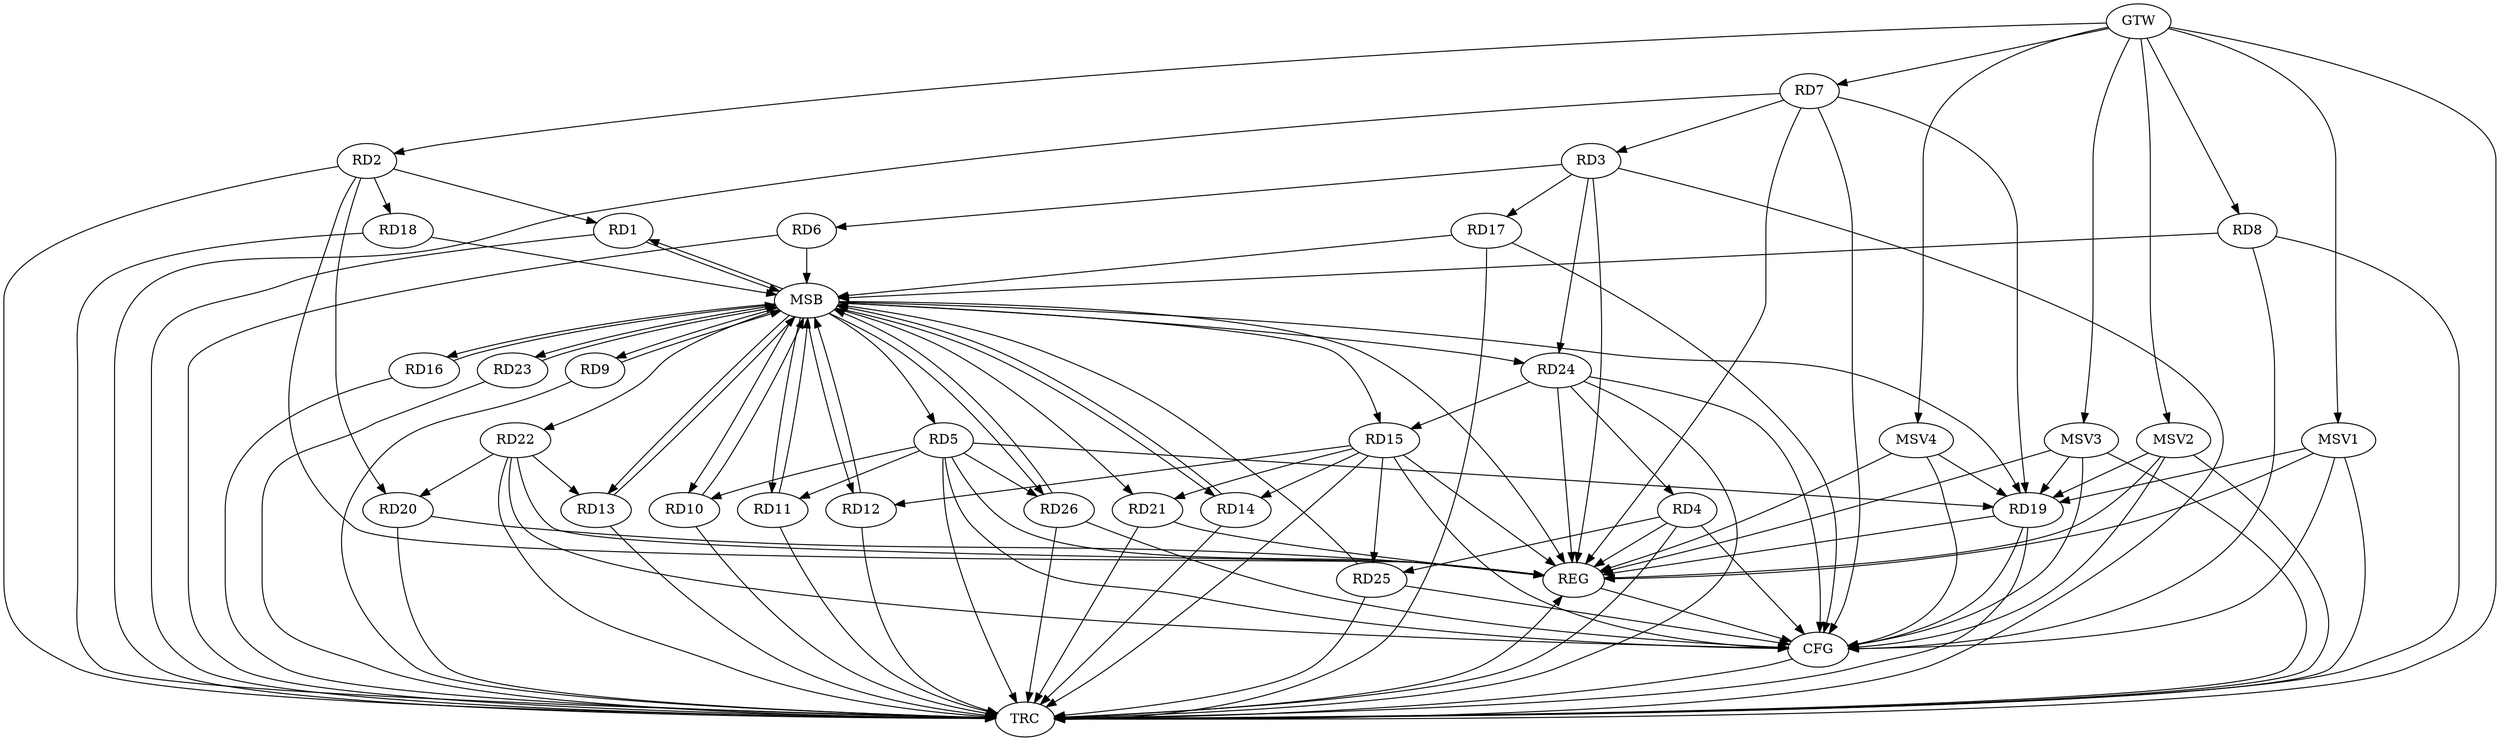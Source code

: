 strict digraph G {
  RD1 [ label="RD1" ];
  RD2 [ label="RD2" ];
  RD3 [ label="RD3" ];
  RD4 [ label="RD4" ];
  RD5 [ label="RD5" ];
  RD6 [ label="RD6" ];
  RD7 [ label="RD7" ];
  RD8 [ label="RD8" ];
  RD9 [ label="RD9" ];
  RD10 [ label="RD10" ];
  RD11 [ label="RD11" ];
  RD12 [ label="RD12" ];
  RD13 [ label="RD13" ];
  RD14 [ label="RD14" ];
  RD15 [ label="RD15" ];
  RD16 [ label="RD16" ];
  RD17 [ label="RD17" ];
  RD18 [ label="RD18" ];
  RD19 [ label="RD19" ];
  RD20 [ label="RD20" ];
  RD21 [ label="RD21" ];
  RD22 [ label="RD22" ];
  RD23 [ label="RD23" ];
  RD24 [ label="RD24" ];
  RD25 [ label="RD25" ];
  RD26 [ label="RD26" ];
  GTW [ label="GTW" ];
  REG [ label="REG" ];
  MSB [ label="MSB" ];
  CFG [ label="CFG" ];
  TRC [ label="TRC" ];
  MSV1 [ label="MSV1" ];
  MSV2 [ label="MSV2" ];
  MSV3 [ label="MSV3" ];
  MSV4 [ label="MSV4" ];
  RD2 -> RD1;
  RD2 -> RD18;
  RD2 -> RD20;
  RD3 -> RD6;
  RD7 -> RD3;
  RD3 -> RD17;
  RD3 -> RD24;
  RD24 -> RD4;
  RD4 -> RD25;
  RD5 -> RD10;
  RD5 -> RD11;
  RD5 -> RD19;
  RD5 -> RD26;
  RD7 -> RD19;
  RD15 -> RD12;
  RD22 -> RD13;
  RD15 -> RD14;
  RD15 -> RD21;
  RD24 -> RD15;
  RD15 -> RD25;
  RD22 -> RD20;
  GTW -> RD2;
  GTW -> RD7;
  GTW -> RD8;
  RD2 -> REG;
  RD3 -> REG;
  RD4 -> REG;
  RD5 -> REG;
  RD7 -> REG;
  RD15 -> REG;
  RD19 -> REG;
  RD20 -> REG;
  RD21 -> REG;
  RD22 -> REG;
  RD24 -> REG;
  RD1 -> MSB;
  MSB -> RD13;
  MSB -> RD26;
  MSB -> REG;
  RD6 -> MSB;
  MSB -> RD10;
  MSB -> RD21;
  MSB -> RD22;
  RD8 -> MSB;
  MSB -> RD23;
  RD9 -> MSB;
  MSB -> RD15;
  MSB -> RD24;
  RD10 -> MSB;
  MSB -> RD14;
  RD11 -> MSB;
  MSB -> RD19;
  RD12 -> MSB;
  RD13 -> MSB;
  MSB -> RD5;
  RD14 -> MSB;
  MSB -> RD16;
  RD16 -> MSB;
  MSB -> RD11;
  RD17 -> MSB;
  RD18 -> MSB;
  MSB -> RD12;
  RD23 -> MSB;
  MSB -> RD9;
  RD25 -> MSB;
  RD26 -> MSB;
  MSB -> RD1;
  RD24 -> CFG;
  RD17 -> CFG;
  RD22 -> CFG;
  RD19 -> CFG;
  RD5 -> CFG;
  RD7 -> CFG;
  RD15 -> CFG;
  RD8 -> CFG;
  RD25 -> CFG;
  RD4 -> CFG;
  RD26 -> CFG;
  REG -> CFG;
  RD1 -> TRC;
  RD2 -> TRC;
  RD3 -> TRC;
  RD4 -> TRC;
  RD5 -> TRC;
  RD6 -> TRC;
  RD7 -> TRC;
  RD8 -> TRC;
  RD9 -> TRC;
  RD10 -> TRC;
  RD11 -> TRC;
  RD12 -> TRC;
  RD13 -> TRC;
  RD14 -> TRC;
  RD15 -> TRC;
  RD16 -> TRC;
  RD17 -> TRC;
  RD18 -> TRC;
  RD19 -> TRC;
  RD20 -> TRC;
  RD21 -> TRC;
  RD22 -> TRC;
  RD23 -> TRC;
  RD24 -> TRC;
  RD25 -> TRC;
  RD26 -> TRC;
  GTW -> TRC;
  CFG -> TRC;
  TRC -> REG;
  MSV1 -> RD19;
  GTW -> MSV1;
  MSV1 -> REG;
  MSV1 -> TRC;
  MSV1 -> CFG;
  MSV2 -> RD19;
  MSV3 -> RD19;
  GTW -> MSV2;
  MSV2 -> REG;
  MSV2 -> TRC;
  MSV2 -> CFG;
  GTW -> MSV3;
  MSV3 -> REG;
  MSV3 -> TRC;
  MSV3 -> CFG;
  MSV4 -> RD19;
  GTW -> MSV4;
  MSV4 -> REG;
  MSV4 -> CFG;
}

